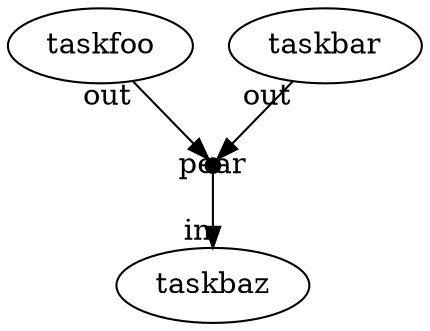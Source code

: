 digraph foo {

node1 [label="pear",shape="circle",style=filled,fillcolor=black,height=.1,fixedsize=true]

taskfoo -> node1 [taillabel="out"]
taskbar -> node1 [taillabel="out"]
node1 -> taskbaz [headlabel="in"]

}
